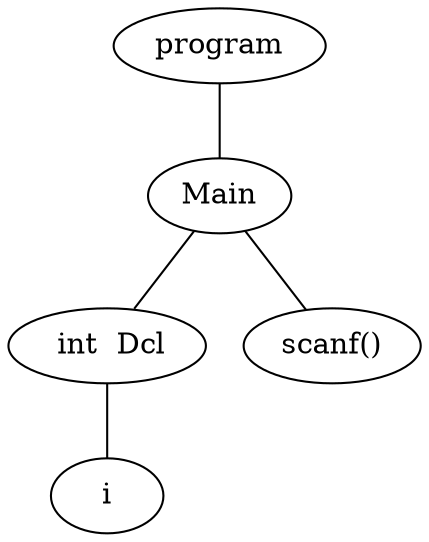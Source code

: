 graph AST {
0[label="program"];
1[label="Main"];
0 -- 1;
2[label=" int  Dcl"];
1 -- 2;
3[label="i"];
2 -- 3;
4[label="scanf()"];
1 -- 4;

}